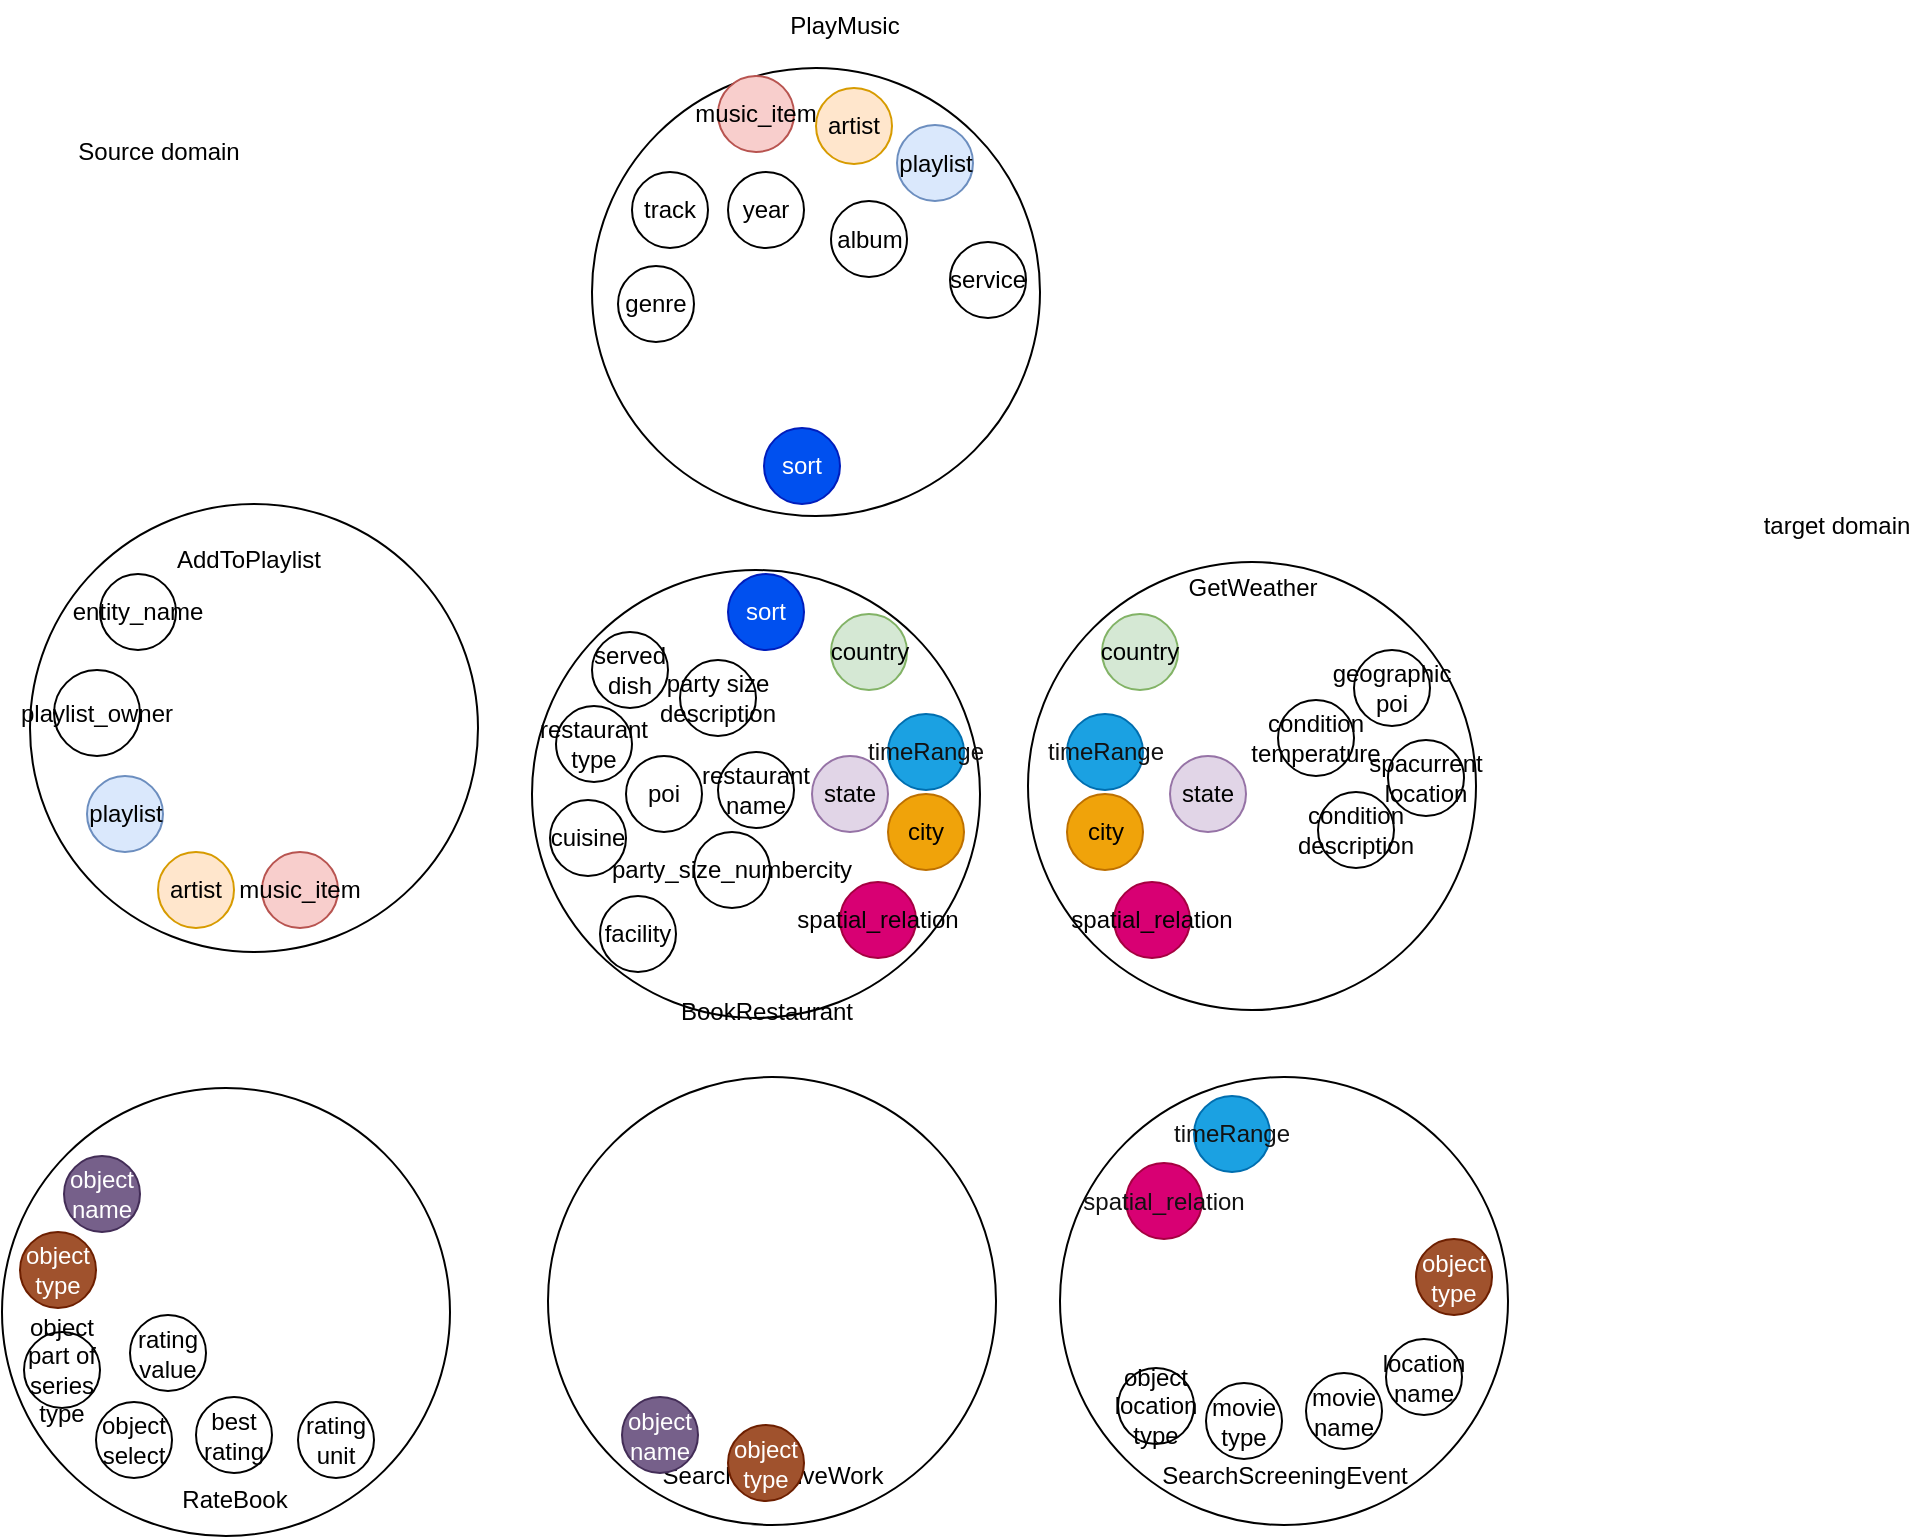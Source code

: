<mxfile version="23.1.0" type="github">
  <diagram name="第 1 页" id="jxD4HPuxF9yWb5nmfORr">
    <mxGraphModel dx="1674" dy="784" grid="0" gridSize="10" guides="1" tooltips="1" connect="1" arrows="1" fold="1" page="1" pageScale="1" pageWidth="827" pageHeight="1169" math="0" shadow="0">
      <root>
        <mxCell id="0" />
        <mxCell id="1" parent="0" />
        <mxCell id="m9QAufIoSBWmaGEufKs7-1" value="" style="ellipse;whiteSpace=wrap;html=1;aspect=fixed;" vertex="1" parent="1">
          <mxGeometry x="367" y="349" width="224" height="224" as="geometry" />
        </mxCell>
        <mxCell id="m9QAufIoSBWmaGEufKs7-2" value="AddToPlaylist" style="text;html=1;align=center;verticalAlign=middle;resizable=0;points=[];autosize=1;strokeColor=none;fillColor=none;" vertex="1" parent="1">
          <mxGeometry x="431" y="364" width="90" height="26" as="geometry" />
        </mxCell>
        <mxCell id="m9QAufIoSBWmaGEufKs7-3" value="" style="ellipse;whiteSpace=wrap;html=1;aspect=fixed;" vertex="1" parent="1">
          <mxGeometry x="618" y="382" width="224" height="224" as="geometry" />
        </mxCell>
        <mxCell id="m9QAufIoSBWmaGEufKs7-4" value="BookRestaurant" style="text;html=1;align=center;verticalAlign=middle;resizable=0;points=[];autosize=1;strokeColor=none;fillColor=none;" vertex="1" parent="1">
          <mxGeometry x="683" y="590" width="104" height="26" as="geometry" />
        </mxCell>
        <mxCell id="m9QAufIoSBWmaGEufKs7-5" value="" style="ellipse;whiteSpace=wrap;html=1;aspect=fixed;" vertex="1" parent="1">
          <mxGeometry x="866" y="378" width="224" height="224" as="geometry" />
        </mxCell>
        <mxCell id="m9QAufIoSBWmaGEufKs7-6" value="GetWeather" style="text;html=1;align=center;verticalAlign=middle;resizable=0;points=[];autosize=1;strokeColor=none;fillColor=none;" vertex="1" parent="1">
          <mxGeometry x="937" y="378" width="82" height="26" as="geometry" />
        </mxCell>
        <mxCell id="m9QAufIoSBWmaGEufKs7-7" value="" style="ellipse;whiteSpace=wrap;html=1;aspect=fixed;" vertex="1" parent="1">
          <mxGeometry x="648" y="131" width="224" height="224" as="geometry" />
        </mxCell>
        <mxCell id="m9QAufIoSBWmaGEufKs7-8" value="PlayMusic" style="text;html=1;align=center;verticalAlign=middle;resizable=0;points=[];autosize=1;strokeColor=none;fillColor=none;" vertex="1" parent="1">
          <mxGeometry x="737" y="97" width="73" height="26" as="geometry" />
        </mxCell>
        <mxCell id="m9QAufIoSBWmaGEufKs7-9" value="" style="ellipse;whiteSpace=wrap;html=1;aspect=fixed;" vertex="1" parent="1">
          <mxGeometry x="353" y="641" width="224" height="224" as="geometry" />
        </mxCell>
        <mxCell id="m9QAufIoSBWmaGEufKs7-10" value="RateBook" style="text;html=1;align=center;verticalAlign=middle;resizable=0;points=[];autosize=1;strokeColor=none;fillColor=none;" vertex="1" parent="1">
          <mxGeometry x="433.5" y="833.5" width="71" height="26" as="geometry" />
        </mxCell>
        <mxCell id="m9QAufIoSBWmaGEufKs7-11" value="" style="ellipse;whiteSpace=wrap;html=1;aspect=fixed;" vertex="1" parent="1">
          <mxGeometry x="882" y="635.5" width="224" height="224" as="geometry" />
        </mxCell>
        <mxCell id="m9QAufIoSBWmaGEufKs7-12" value="SearchScreeningEvent" style="text;html=1;align=center;verticalAlign=middle;resizable=0;points=[];autosize=1;strokeColor=none;fillColor=none;" vertex="1" parent="1">
          <mxGeometry x="923.5" y="821.5" width="141" height="26" as="geometry" />
        </mxCell>
        <mxCell id="m9QAufIoSBWmaGEufKs7-13" value="" style="ellipse;whiteSpace=wrap;html=1;aspect=fixed;" vertex="1" parent="1">
          <mxGeometry x="626" y="635.5" width="224" height="224" as="geometry" />
        </mxCell>
        <mxCell id="m9QAufIoSBWmaGEufKs7-14" value="SearchCreativeWork" style="text;html=1;align=center;verticalAlign=middle;resizable=0;points=[];autosize=1;strokeColor=none;fillColor=none;" vertex="1" parent="1">
          <mxGeometry x="674" y="821.5" width="128" height="26" as="geometry" />
        </mxCell>
        <mxCell id="m9QAufIoSBWmaGEufKs7-16" value="artist" style="ellipse;whiteSpace=wrap;html=1;aspect=fixed;fillColor=#ffe6cc;strokeColor=#d79b00;" vertex="1" parent="1">
          <mxGeometry x="431" y="523" width="38" height="38" as="geometry" />
        </mxCell>
        <mxCell id="m9QAufIoSBWmaGEufKs7-17" value="entity_name" style="ellipse;whiteSpace=wrap;html=1;aspect=fixed;" vertex="1" parent="1">
          <mxGeometry x="402" y="384" width="38" height="38" as="geometry" />
        </mxCell>
        <mxCell id="m9QAufIoSBWmaGEufKs7-18" value="music_item" style="ellipse;whiteSpace=wrap;html=1;aspect=fixed;fillColor=#f8cecc;strokeColor=#b85450;" vertex="1" parent="1">
          <mxGeometry x="483" y="523" width="38" height="38" as="geometry" />
        </mxCell>
        <mxCell id="m9QAufIoSBWmaGEufKs7-19" value="playlist" style="ellipse;whiteSpace=wrap;html=1;aspect=fixed;fillColor=#dae8fc;strokeColor=#6c8ebf;" vertex="1" parent="1">
          <mxGeometry x="395.5" y="485" width="38" height="38" as="geometry" />
        </mxCell>
        <mxCell id="m9QAufIoSBWmaGEufKs7-22" value="playlist_owner" style="ellipse;whiteSpace=wrap;html=1;aspect=fixed;" vertex="1" parent="1">
          <mxGeometry x="379" y="432" width="43" height="43" as="geometry" />
        </mxCell>
        <mxCell id="m9QAufIoSBWmaGEufKs7-23" value="sort" style="ellipse;whiteSpace=wrap;html=1;aspect=fixed;fillColor=#0050ef;fontColor=#ffffff;strokeColor=#001DBC;" vertex="1" parent="1">
          <mxGeometry x="716" y="384" width="38" height="38" as="geometry" />
        </mxCell>
        <mxCell id="m9QAufIoSBWmaGEufKs7-25" value="state" style="ellipse;whiteSpace=wrap;html=1;aspect=fixed;fillColor=#e1d5e7;strokeColor=#9673a6;" vertex="1" parent="1">
          <mxGeometry x="758" y="475" width="38" height="38" as="geometry" />
        </mxCell>
        <mxCell id="m9QAufIoSBWmaGEufKs7-26" value="city" style="ellipse;whiteSpace=wrap;html=1;aspect=fixed;fillColor=#f0a30a;fontColor=#000000;strokeColor=#BD7000;" vertex="1" parent="1">
          <mxGeometry x="796" y="494" width="38" height="38" as="geometry" />
        </mxCell>
        <mxCell id="m9QAufIoSBWmaGEufKs7-27" value="&lt;font color=&quot;#121111&quot;&gt;timeRange&lt;/font&gt;" style="ellipse;whiteSpace=wrap;html=1;aspect=fixed;fillColor=#1ba1e2;fontColor=#ffffff;strokeColor=#006EAF;" vertex="1" parent="1">
          <mxGeometry x="796" y="454" width="38" height="38" as="geometry" />
        </mxCell>
        <mxCell id="m9QAufIoSBWmaGEufKs7-28" value="country" style="ellipse;whiteSpace=wrap;html=1;aspect=fixed;fillColor=#d5e8d4;strokeColor=#82b366;" vertex="1" parent="1">
          <mxGeometry x="767.5" y="404" width="38" height="38" as="geometry" />
        </mxCell>
        <mxCell id="m9QAufIoSBWmaGEufKs7-29" value="party_size_numbercity" style="ellipse;whiteSpace=wrap;html=1;aspect=fixed;" vertex="1" parent="1">
          <mxGeometry x="699" y="513" width="38" height="38" as="geometry" />
        </mxCell>
        <mxCell id="m9QAufIoSBWmaGEufKs7-30" value="&lt;font color=&quot;#030303&quot;&gt;spatial_relation&lt;/font&gt;" style="ellipse;whiteSpace=wrap;html=1;aspect=fixed;fillColor=#d80073;fontColor=#ffffff;strokeColor=#A50040;" vertex="1" parent="1">
          <mxGeometry x="772" y="538" width="38" height="38" as="geometry" />
        </mxCell>
        <mxCell id="m9QAufIoSBWmaGEufKs7-31" value="state" style="ellipse;whiteSpace=wrap;html=1;aspect=fixed;fillColor=#e1d5e7;strokeColor=#9673a6;" vertex="1" parent="1">
          <mxGeometry x="937" y="475" width="38" height="38" as="geometry" />
        </mxCell>
        <mxCell id="m9QAufIoSBWmaGEufKs7-32" value="city" style="ellipse;whiteSpace=wrap;html=1;aspect=fixed;fillColor=#f0a30a;fontColor=#000000;strokeColor=#BD7000;" vertex="1" parent="1">
          <mxGeometry x="885.5" y="494" width="38" height="38" as="geometry" />
        </mxCell>
        <mxCell id="m9QAufIoSBWmaGEufKs7-33" value="spacurrent location" style="ellipse;whiteSpace=wrap;html=1;aspect=fixed;" vertex="1" parent="1">
          <mxGeometry x="1046" y="467" width="38" height="38" as="geometry" />
        </mxCell>
        <mxCell id="m9QAufIoSBWmaGEufKs7-34" value="country" style="ellipse;whiteSpace=wrap;html=1;aspect=fixed;fillColor=#d5e8d4;strokeColor=#82b366;" vertex="1" parent="1">
          <mxGeometry x="903" y="404" width="38" height="38" as="geometry" />
        </mxCell>
        <mxCell id="m9QAufIoSBWmaGEufKs7-35" value="&lt;font color=&quot;#121111&quot;&gt;timeRange&lt;/font&gt;" style="ellipse;whiteSpace=wrap;html=1;aspect=fixed;fillColor=#1ba1e2;fontColor=#ffffff;strokeColor=#006EAF;" vertex="1" parent="1">
          <mxGeometry x="885.5" y="454" width="38" height="38" as="geometry" />
        </mxCell>
        <mxCell id="m9QAufIoSBWmaGEufKs7-36" value="condition temperature" style="ellipse;whiteSpace=wrap;html=1;aspect=fixed;" vertex="1" parent="1">
          <mxGeometry x="991" y="447" width="38" height="38" as="geometry" />
        </mxCell>
        <mxCell id="m9QAufIoSBWmaGEufKs7-37" value="&lt;font color=&quot;#121212&quot;&gt;spatial_relation&lt;/font&gt;" style="ellipse;whiteSpace=wrap;html=1;aspect=fixed;fillColor=#d80073;fontColor=#ffffff;strokeColor=#A50040;" vertex="1" parent="1">
          <mxGeometry x="915" y="678.5" width="38" height="38" as="geometry" />
        </mxCell>
        <mxCell id="m9QAufIoSBWmaGEufKs7-38" value="movie type" style="ellipse;whiteSpace=wrap;html=1;aspect=fixed;" vertex="1" parent="1">
          <mxGeometry x="955" y="788.5" width="38" height="38" as="geometry" />
        </mxCell>
        <mxCell id="m9QAufIoSBWmaGEufKs7-39" value="movie name" style="ellipse;whiteSpace=wrap;html=1;aspect=fixed;" vertex="1" parent="1">
          <mxGeometry x="1005" y="783.5" width="38" height="38" as="geometry" />
        </mxCell>
        <mxCell id="m9QAufIoSBWmaGEufKs7-40" value="location name" style="ellipse;whiteSpace=wrap;html=1;aspect=fixed;" vertex="1" parent="1">
          <mxGeometry x="1045" y="766.5" width="38" height="38" as="geometry" />
        </mxCell>
        <mxCell id="m9QAufIoSBWmaGEufKs7-41" value="object location type" style="ellipse;whiteSpace=wrap;html=1;aspect=fixed;" vertex="1" parent="1">
          <mxGeometry x="911" y="781" width="38" height="38" as="geometry" />
        </mxCell>
        <mxCell id="m9QAufIoSBWmaGEufKs7-42" value="&lt;font color=&quot;#121212&quot;&gt;timeRange&lt;/font&gt;" style="ellipse;whiteSpace=wrap;html=1;aspect=fixed;fillColor=#1ba1e2;fontColor=#ffffff;strokeColor=#006EAF;" vertex="1" parent="1">
          <mxGeometry x="949" y="645" width="38" height="38" as="geometry" />
        </mxCell>
        <mxCell id="m9QAufIoSBWmaGEufKs7-43" value="object type" style="ellipse;whiteSpace=wrap;html=1;aspect=fixed;fillColor=#a0522d;fontColor=#ffffff;strokeColor=#6D1F00;" vertex="1" parent="1">
          <mxGeometry x="362" y="713" width="38" height="38" as="geometry" />
        </mxCell>
        <mxCell id="m9QAufIoSBWmaGEufKs7-44" value="object select" style="ellipse;whiteSpace=wrap;html=1;aspect=fixed;" vertex="1" parent="1">
          <mxGeometry x="400" y="798" width="38" height="38" as="geometry" />
        </mxCell>
        <mxCell id="m9QAufIoSBWmaGEufKs7-45" value="rating unit" style="ellipse;whiteSpace=wrap;html=1;aspect=fixed;" vertex="1" parent="1">
          <mxGeometry x="501" y="798" width="38" height="38" as="geometry" />
        </mxCell>
        <mxCell id="m9QAufIoSBWmaGEufKs7-46" value="object name" style="ellipse;whiteSpace=wrap;html=1;aspect=fixed;fillColor=#76608a;fontColor=#ffffff;strokeColor=#432D57;" vertex="1" parent="1">
          <mxGeometry x="384" y="675" width="38" height="38" as="geometry" />
        </mxCell>
        <mxCell id="m9QAufIoSBWmaGEufKs7-47" value="object part of series type" style="ellipse;whiteSpace=wrap;html=1;aspect=fixed;" vertex="1" parent="1">
          <mxGeometry x="364" y="763" width="38" height="38" as="geometry" />
        </mxCell>
        <mxCell id="m9QAufIoSBWmaGEufKs7-48" value="best rating" style="ellipse;whiteSpace=wrap;html=1;aspect=fixed;" vertex="1" parent="1">
          <mxGeometry x="450" y="795.5" width="38" height="38" as="geometry" />
        </mxCell>
        <mxCell id="m9QAufIoSBWmaGEufKs7-49" value="album" style="ellipse;whiteSpace=wrap;html=1;aspect=fixed;" vertex="1" parent="1">
          <mxGeometry x="767.5" y="197.5" width="38" height="38" as="geometry" />
        </mxCell>
        <mxCell id="m9QAufIoSBWmaGEufKs7-50" value="track" style="ellipse;whiteSpace=wrap;html=1;aspect=fixed;" vertex="1" parent="1">
          <mxGeometry x="668" y="183" width="38" height="38" as="geometry" />
        </mxCell>
        <mxCell id="m9QAufIoSBWmaGEufKs7-51" value="year" style="ellipse;whiteSpace=wrap;html=1;aspect=fixed;" vertex="1" parent="1">
          <mxGeometry x="716" y="183" width="38" height="38" as="geometry" />
        </mxCell>
        <mxCell id="m9QAufIoSBWmaGEufKs7-52" value="sort" style="ellipse;whiteSpace=wrap;html=1;aspect=fixed;fillColor=#0050ef;fontColor=#ffffff;strokeColor=#001DBC;" vertex="1" parent="1">
          <mxGeometry x="734" y="311" width="38" height="38" as="geometry" />
        </mxCell>
        <mxCell id="m9QAufIoSBWmaGEufKs7-53" value="service" style="ellipse;whiteSpace=wrap;html=1;aspect=fixed;" vertex="1" parent="1">
          <mxGeometry x="827" y="218" width="38" height="38" as="geometry" />
        </mxCell>
        <mxCell id="m9QAufIoSBWmaGEufKs7-54" value="genre" style="ellipse;whiteSpace=wrap;html=1;aspect=fixed;" vertex="1" parent="1">
          <mxGeometry x="661" y="230" width="38" height="38" as="geometry" />
        </mxCell>
        <mxCell id="m9QAufIoSBWmaGEufKs7-61" value="Source domain" style="text;html=1;align=center;verticalAlign=middle;resizable=0;points=[];autosize=1;strokeColor=none;fillColor=none;" vertex="1" parent="1">
          <mxGeometry x="381" y="160" width="99" height="26" as="geometry" />
        </mxCell>
        <mxCell id="m9QAufIoSBWmaGEufKs7-62" value="target domain" style="text;html=1;align=center;verticalAlign=middle;resizable=0;points=[];autosize=1;strokeColor=none;fillColor=none;" vertex="1" parent="1">
          <mxGeometry x="1224" y="347" width="91" height="26" as="geometry" />
        </mxCell>
        <mxCell id="m9QAufIoSBWmaGEufKs7-63" value="artist" style="ellipse;whiteSpace=wrap;html=1;aspect=fixed;fillColor=#ffe6cc;strokeColor=#d79b00;" vertex="1" parent="1">
          <mxGeometry x="760" y="141" width="38" height="38" as="geometry" />
        </mxCell>
        <mxCell id="m9QAufIoSBWmaGEufKs7-64" value="playlist" style="ellipse;whiteSpace=wrap;html=1;aspect=fixed;fillColor=#dae8fc;strokeColor=#6c8ebf;" vertex="1" parent="1">
          <mxGeometry x="800.5" y="159.5" width="38" height="38" as="geometry" />
        </mxCell>
        <mxCell id="m9QAufIoSBWmaGEufKs7-65" value="music_item" style="ellipse;whiteSpace=wrap;html=1;aspect=fixed;fillColor=#f8cecc;strokeColor=#b85450;" vertex="1" parent="1">
          <mxGeometry x="711" y="135" width="38" height="38" as="geometry" />
        </mxCell>
        <mxCell id="m9QAufIoSBWmaGEufKs7-67" value="restaurant type" style="ellipse;whiteSpace=wrap;html=1;aspect=fixed;" vertex="1" parent="1">
          <mxGeometry x="630" y="450" width="38" height="38" as="geometry" />
        </mxCell>
        <mxCell id="m9QAufIoSBWmaGEufKs7-68" value="poi" style="ellipse;whiteSpace=wrap;html=1;aspect=fixed;" vertex="1" parent="1">
          <mxGeometry x="665" y="475" width="38" height="38" as="geometry" />
        </mxCell>
        <mxCell id="m9QAufIoSBWmaGEufKs7-69" value="restaurant name" style="ellipse;whiteSpace=wrap;html=1;aspect=fixed;" vertex="1" parent="1">
          <mxGeometry x="711" y="473" width="38" height="38" as="geometry" />
        </mxCell>
        <mxCell id="m9QAufIoSBWmaGEufKs7-70" value="party size description" style="ellipse;whiteSpace=wrap;html=1;aspect=fixed;" vertex="1" parent="1">
          <mxGeometry x="692" y="427" width="38" height="38" as="geometry" />
        </mxCell>
        <mxCell id="m9QAufIoSBWmaGEufKs7-71" value="facility" style="ellipse;whiteSpace=wrap;html=1;aspect=fixed;" vertex="1" parent="1">
          <mxGeometry x="652" y="545" width="38" height="38" as="geometry" />
        </mxCell>
        <mxCell id="m9QAufIoSBWmaGEufKs7-72" value="cuisine" style="ellipse;whiteSpace=wrap;html=1;aspect=fixed;" vertex="1" parent="1">
          <mxGeometry x="627" y="497" width="38" height="38" as="geometry" />
        </mxCell>
        <mxCell id="m9QAufIoSBWmaGEufKs7-73" value="served dish" style="ellipse;whiteSpace=wrap;html=1;aspect=fixed;" vertex="1" parent="1">
          <mxGeometry x="648" y="413" width="38" height="38" as="geometry" />
        </mxCell>
        <mxCell id="m9QAufIoSBWmaGEufKs7-74" value="&lt;font color=&quot;#030303&quot;&gt;spatial_relation&lt;/font&gt;" style="ellipse;whiteSpace=wrap;html=1;aspect=fixed;fillColor=#d80073;fontColor=#ffffff;strokeColor=#A50040;" vertex="1" parent="1">
          <mxGeometry x="909" y="538" width="38" height="38" as="geometry" />
        </mxCell>
        <mxCell id="m9QAufIoSBWmaGEufKs7-75" value="geographic poi" style="ellipse;whiteSpace=wrap;html=1;aspect=fixed;" vertex="1" parent="1">
          <mxGeometry x="1029" y="422" width="38" height="38" as="geometry" />
        </mxCell>
        <mxCell id="m9QAufIoSBWmaGEufKs7-76" value="condition description" style="ellipse;whiteSpace=wrap;html=1;aspect=fixed;" vertex="1" parent="1">
          <mxGeometry x="1011" y="493" width="38" height="38" as="geometry" />
        </mxCell>
        <mxCell id="m9QAufIoSBWmaGEufKs7-78" value="object type" style="ellipse;whiteSpace=wrap;html=1;aspect=fixed;fillColor=#a0522d;fontColor=#ffffff;strokeColor=#6D1F00;" vertex="1" parent="1">
          <mxGeometry x="716" y="809.5" width="38" height="38" as="geometry" />
        </mxCell>
        <mxCell id="m9QAufIoSBWmaGEufKs7-79" value="object name" style="ellipse;whiteSpace=wrap;html=1;aspect=fixed;fillColor=#76608a;fontColor=#ffffff;strokeColor=#432D57;" vertex="1" parent="1">
          <mxGeometry x="663" y="795.5" width="38" height="38" as="geometry" />
        </mxCell>
        <mxCell id="m9QAufIoSBWmaGEufKs7-80" value="rating value" style="ellipse;whiteSpace=wrap;html=1;aspect=fixed;" vertex="1" parent="1">
          <mxGeometry x="417" y="754.5" width="38" height="38" as="geometry" />
        </mxCell>
        <mxCell id="m9QAufIoSBWmaGEufKs7-83" value="object type" style="ellipse;whiteSpace=wrap;html=1;aspect=fixed;fillColor=#a0522d;fontColor=#ffffff;strokeColor=#6D1F00;" vertex="1" parent="1">
          <mxGeometry x="1060" y="716.5" width="38" height="38" as="geometry" />
        </mxCell>
      </root>
    </mxGraphModel>
  </diagram>
</mxfile>
